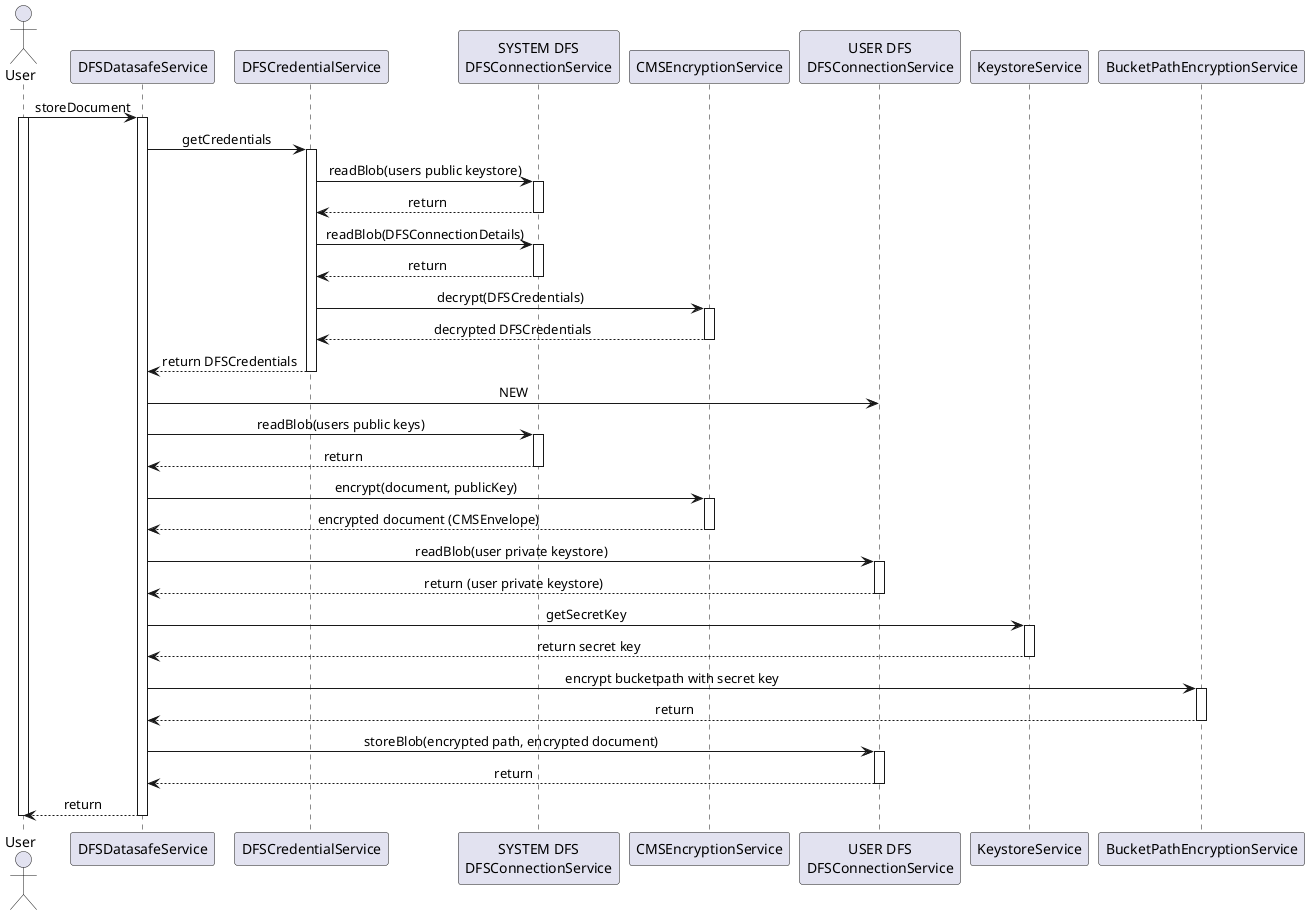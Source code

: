 @startuml
skinparam SequenceMessageAlign center

actor User

User -> DFSDatasafeService : storeDocument
activate User
activate DFSDatasafeService
DFSDatasafeService -> DFSCredentialService : getCredentials
activate DFSCredentialService
DFSCredentialService -> "SYSTEM DFS\nDFSConnectionService" as sysDFS : readBlob(users public keystore)
activate sysDFS
sysDFS --> DFSCredentialService : return
deactivate sysDFS
DFSCredentialService -> sysDFS : readBlob(DFSConnectionDetails)
activate sysDFS
sysDFS --> DFSCredentialService : return
deactivate sysDFS
DFSCredentialService -> CMSEncryptionService : decrypt(DFSCredentials)
activate CMSEncryptionService
CMSEncryptionService --> DFSCredentialService : decrypted DFSCredentials
deactivate CMSEncryptionService
DFSCredentialService --> DFSDatasafeService : return DFSCredentials
deactivate DFSCredentialService
DFSDatasafeService -> "USER DFS\nDFSConnectionService" as usrDFS : NEW
DFSDatasafeService -> sysDFS : readBlob(users public keys)
activate sysDFS
sysDFS --> DFSDatasafeService : return
deactivate sysDFS
DFSDatasafeService -> CMSEncryptionService : encrypt(document, publicKey)
activate CMSEncryptionService
CMSEncryptionService --> DFSDatasafeService : encrypted document (CMSEnvelope)
deactivate CMSEncryptionService
DFSDatasafeService -> usrDFS : readBlob(user private keystore)
activate usrDFS
usrDFS --> DFSDatasafeService : return (user private keystore)
deactivate usrDFS
DFSDatasafeService -> KeystoreService : getSecretKey
activate KeystoreService
KeystoreService --> DFSDatasafeService : return secret key
deactivate KeystoreService
DFSDatasafeService -> BucketPathEncryptionService : encrypt bucketpath with secret key
activate BucketPathEncryptionService
BucketPathEncryptionService --> DFSDatasafeService : return
deactivate BucketPathEncryptionService
DFSDatasafeService -> usrDFS : storeBlob(encrypted path, encrypted document)
activate usrDFS
usrDFS --> DFSDatasafeService : return
deactivate usrDFS
DFSDatasafeService --> User : return
deactivate DFSDatasafeService
deactivate User
@enduml